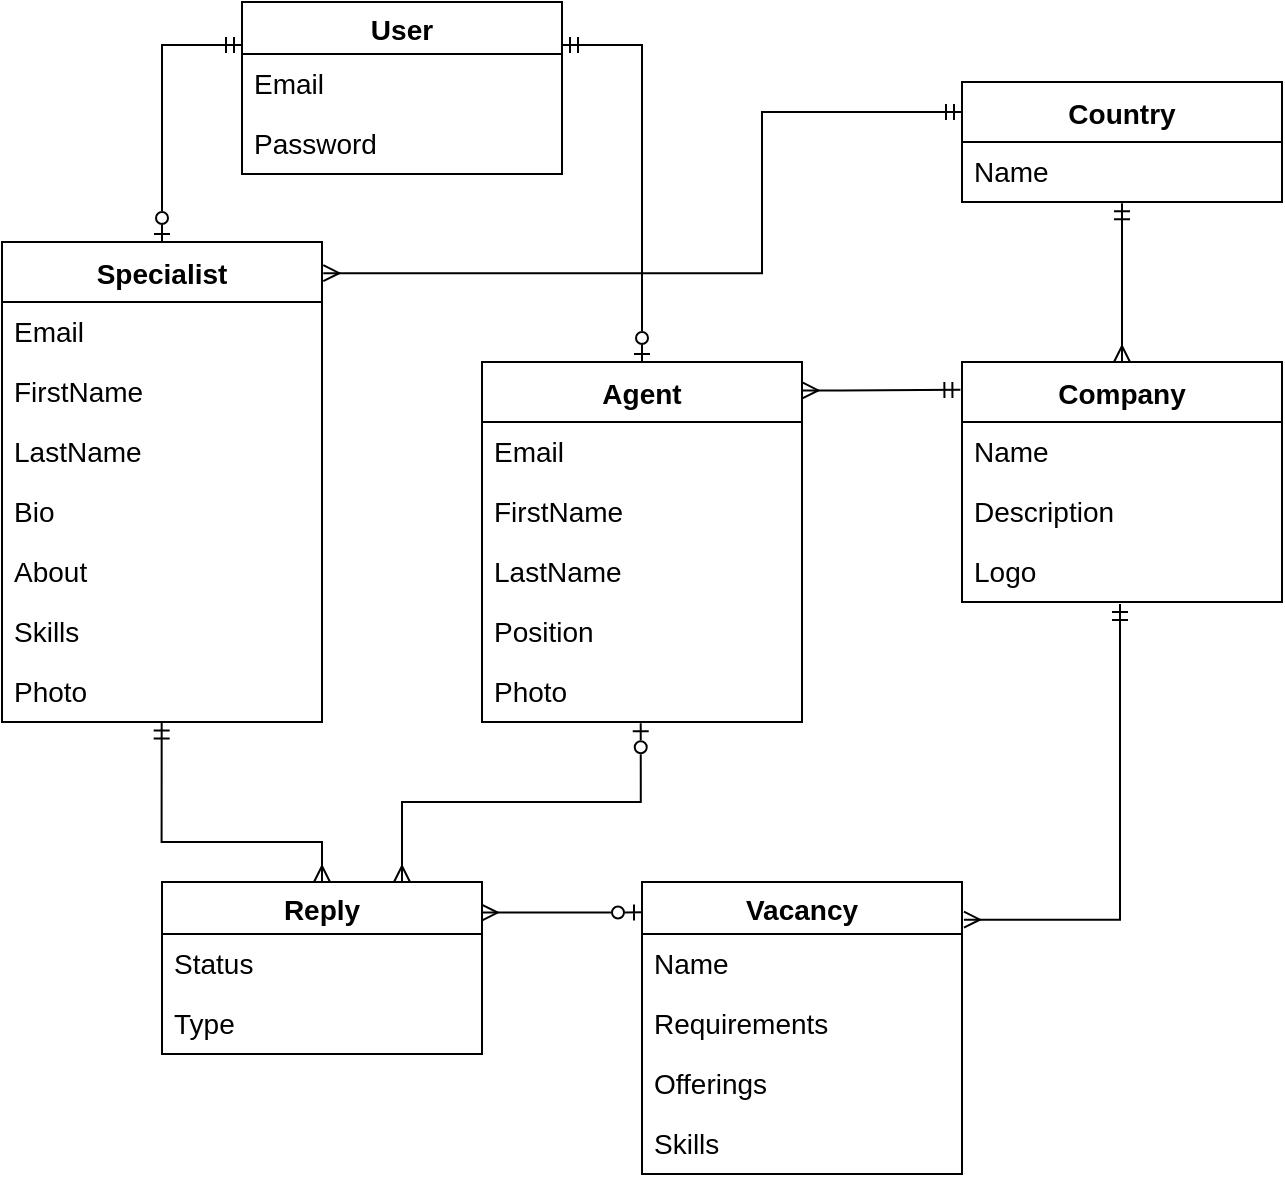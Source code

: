 <mxfile version="16.5.1" type="device"><diagram name="Domain model" id="YXOi-wtZsFI4_VUARC-P"><mxGraphModel dx="865" dy="541" grid="1" gridSize="10" guides="1" tooltips="1" connect="1" arrows="1" fold="1" page="1" pageScale="1" pageWidth="827" pageHeight="1169" math="0" shadow="0"><root><mxCell id="l5jEuY2CqsGo4Pz5yuKo-0"/><mxCell id="l5jEuY2CqsGo4Pz5yuKo-1" parent="l5jEuY2CqsGo4Pz5yuKo-0"/><mxCell id="l5jEuY2CqsGo4Pz5yuKo-2" value="Specialist" style="swimlane;fontStyle=1;childLayout=stackLayout;horizontal=1;startSize=30;horizontalStack=0;resizeParent=1;resizeParentMax=0;resizeLast=0;collapsible=1;marginBottom=0;align=center;fontSize=14;" parent="l5jEuY2CqsGo4Pz5yuKo-1" vertex="1"><mxGeometry x="80" y="160" width="160" height="240" as="geometry"/></mxCell><mxCell id="IrbtbAc2m7rtW_h-7NAO-9" value="Email" style="text;strokeColor=none;fillColor=none;spacingLeft=4;spacingRight=4;overflow=hidden;rotatable=0;points=[[0,0.5],[1,0.5]];portConstraint=eastwest;fontSize=14;" parent="l5jEuY2CqsGo4Pz5yuKo-2" vertex="1"><mxGeometry y="30" width="160" height="30" as="geometry"/></mxCell><mxCell id="IrbtbAc2m7rtW_h-7NAO-7" value="FirstName" style="text;strokeColor=none;fillColor=none;spacingLeft=4;spacingRight=4;overflow=hidden;rotatable=0;points=[[0,0.5],[1,0.5]];portConstraint=eastwest;fontSize=14;" parent="l5jEuY2CqsGo4Pz5yuKo-2" vertex="1"><mxGeometry y="60" width="160" height="30" as="geometry"/></mxCell><mxCell id="IrbtbAc2m7rtW_h-7NAO-8" value="LastName" style="text;strokeColor=none;fillColor=none;spacingLeft=4;spacingRight=4;overflow=hidden;rotatable=0;points=[[0,0.5],[1,0.5]];portConstraint=eastwest;fontSize=14;" parent="l5jEuY2CqsGo4Pz5yuKo-2" vertex="1"><mxGeometry y="90" width="160" height="30" as="geometry"/></mxCell><mxCell id="IrbtbAc2m7rtW_h-7NAO-10" value="Bio" style="text;strokeColor=none;fillColor=none;spacingLeft=4;spacingRight=4;overflow=hidden;rotatable=0;points=[[0,0.5],[1,0.5]];portConstraint=eastwest;fontSize=14;" parent="l5jEuY2CqsGo4Pz5yuKo-2" vertex="1"><mxGeometry y="120" width="160" height="30" as="geometry"/></mxCell><mxCell id="IrbtbAc2m7rtW_h-7NAO-12" value="About" style="text;strokeColor=none;fillColor=none;spacingLeft=4;spacingRight=4;overflow=hidden;rotatable=0;points=[[0,0.5],[1,0.5]];portConstraint=eastwest;fontSize=14;" parent="l5jEuY2CqsGo4Pz5yuKo-2" vertex="1"><mxGeometry y="150" width="160" height="30" as="geometry"/></mxCell><mxCell id="IrbtbAc2m7rtW_h-7NAO-11" value="Skills" style="text;strokeColor=none;fillColor=none;spacingLeft=4;spacingRight=4;overflow=hidden;rotatable=0;points=[[0,0.5],[1,0.5]];portConstraint=eastwest;fontSize=14;" parent="l5jEuY2CqsGo4Pz5yuKo-2" vertex="1"><mxGeometry y="180" width="160" height="30" as="geometry"/></mxCell><mxCell id="l5jEuY2CqsGo4Pz5yuKo-4" value="Photo" style="text;spacingLeft=4;spacingRight=4;overflow=hidden;rotatable=0;points=[[0,0.5],[1,0.5]];portConstraint=eastwest;fontSize=14;" parent="l5jEuY2CqsGo4Pz5yuKo-2" vertex="1"><mxGeometry y="210" width="160" height="30" as="geometry"/></mxCell><mxCell id="l5jEuY2CqsGo4Pz5yuKo-5" value="Agent" style="swimlane;fontStyle=1;childLayout=stackLayout;horizontal=1;startSize=30;horizontalStack=0;resizeParent=1;resizeParentMax=0;resizeLast=0;collapsible=1;marginBottom=0;align=center;fontSize=14;" parent="l5jEuY2CqsGo4Pz5yuKo-1" vertex="1"><mxGeometry x="320" y="220" width="160" height="180" as="geometry"/></mxCell><mxCell id="IrbtbAc2m7rtW_h-7NAO-19" value="Email" style="text;strokeColor=none;fillColor=none;spacingLeft=4;spacingRight=4;overflow=hidden;rotatable=0;points=[[0,0.5],[1,0.5]];portConstraint=eastwest;fontSize=14;" parent="l5jEuY2CqsGo4Pz5yuKo-5" vertex="1"><mxGeometry y="30" width="160" height="30" as="geometry"/></mxCell><mxCell id="IrbtbAc2m7rtW_h-7NAO-21" value="FirstName" style="text;strokeColor=none;fillColor=none;spacingLeft=4;spacingRight=4;overflow=hidden;rotatable=0;points=[[0,0.5],[1,0.5]];portConstraint=eastwest;fontSize=14;" parent="l5jEuY2CqsGo4Pz5yuKo-5" vertex="1"><mxGeometry y="60" width="160" height="30" as="geometry"/></mxCell><mxCell id="IrbtbAc2m7rtW_h-7NAO-20" value="LastName" style="text;strokeColor=none;fillColor=none;spacingLeft=4;spacingRight=4;overflow=hidden;rotatable=0;points=[[0,0.5],[1,0.5]];portConstraint=eastwest;fontSize=14;" parent="l5jEuY2CqsGo4Pz5yuKo-5" vertex="1"><mxGeometry y="90" width="160" height="30" as="geometry"/></mxCell><mxCell id="l5jEuY2CqsGo4Pz5yuKo-6" value="Position" style="text;spacingLeft=4;spacingRight=4;overflow=hidden;rotatable=0;points=[[0,0.5],[1,0.5]];portConstraint=eastwest;fontSize=14;" parent="l5jEuY2CqsGo4Pz5yuKo-5" vertex="1"><mxGeometry y="120" width="160" height="30" as="geometry"/></mxCell><mxCell id="IrbtbAc2m7rtW_h-7NAO-22" value="Photo" style="text;spacingLeft=4;spacingRight=4;overflow=hidden;rotatable=0;points=[[0,0.5],[1,0.5]];portConstraint=eastwest;fontSize=14;" parent="l5jEuY2CqsGo4Pz5yuKo-5" vertex="1"><mxGeometry y="150" width="160" height="30" as="geometry"/></mxCell><mxCell id="l5jEuY2CqsGo4Pz5yuKo-7" value="User" style="swimlane;fontStyle=1;childLayout=stackLayout;horizontal=1;startSize=26;horizontalStack=0;resizeParent=1;resizeParentMax=0;resizeLast=0;collapsible=1;marginBottom=0;align=center;fontSize=14;" parent="l5jEuY2CqsGo4Pz5yuKo-1" vertex="1"><mxGeometry x="200" y="40" width="160" height="86" as="geometry"/></mxCell><mxCell id="l5jEuY2CqsGo4Pz5yuKo-8" value="Email" style="text;spacingLeft=4;spacingRight=4;overflow=hidden;rotatable=0;points=[[0,0.5],[1,0.5]];portConstraint=eastwest;fontSize=14;" parent="l5jEuY2CqsGo4Pz5yuKo-7" vertex="1"><mxGeometry y="26" width="160" height="30" as="geometry"/></mxCell><mxCell id="l5jEuY2CqsGo4Pz5yuKo-9" value="Password" style="text;spacingLeft=4;spacingRight=4;overflow=hidden;rotatable=0;points=[[0,0.5],[1,0.5]];portConstraint=eastwest;fontSize=14;" parent="l5jEuY2CqsGo4Pz5yuKo-7" vertex="1"><mxGeometry y="56" width="160" height="30" as="geometry"/></mxCell><mxCell id="l5jEuY2CqsGo4Pz5yuKo-18" value="Company" style="swimlane;fontStyle=1;childLayout=stackLayout;horizontal=1;startSize=30;horizontalStack=0;resizeParent=1;resizeParentMax=0;resizeLast=0;collapsible=1;marginBottom=0;align=center;fontSize=14;" parent="l5jEuY2CqsGo4Pz5yuKo-1" vertex="1"><mxGeometry x="560" y="220" width="160" height="120" as="geometry"/></mxCell><mxCell id="l5jEuY2CqsGo4Pz5yuKo-19" value="Name" style="text;spacingLeft=4;spacingRight=4;overflow=hidden;rotatable=0;points=[[0,0.5],[1,0.5]];portConstraint=eastwest;fontSize=14;" parent="l5jEuY2CqsGo4Pz5yuKo-18" vertex="1"><mxGeometry y="30" width="160" height="30" as="geometry"/></mxCell><mxCell id="l5jEuY2CqsGo4Pz5yuKo-20" value="Description" style="text;spacingLeft=4;spacingRight=4;overflow=hidden;rotatable=0;points=[[0,0.5],[1,0.5]];portConstraint=eastwest;fontSize=14;" parent="l5jEuY2CqsGo4Pz5yuKo-18" vertex="1"><mxGeometry y="60" width="160" height="30" as="geometry"/></mxCell><mxCell id="OXKEfDwxC_VXaO8mo_x9-0" value="Logo" style="text;spacingLeft=4;spacingRight=4;overflow=hidden;rotatable=0;points=[[0,0.5],[1,0.5]];portConstraint=eastwest;fontSize=14;" parent="l5jEuY2CqsGo4Pz5yuKo-18" vertex="1"><mxGeometry y="90" width="160" height="30" as="geometry"/></mxCell><mxCell id="l5jEuY2CqsGo4Pz5yuKo-24" value="Vacancy" style="swimlane;fontStyle=1;childLayout=stackLayout;horizontal=1;startSize=26;horizontalStack=0;resizeParent=1;resizeParentMax=0;resizeLast=0;collapsible=1;marginBottom=0;align=center;fontSize=14;swimlaneFillColor=none;" parent="l5jEuY2CqsGo4Pz5yuKo-1" vertex="1"><mxGeometry x="400" y="480" width="160" height="146" as="geometry"/></mxCell><mxCell id="l5jEuY2CqsGo4Pz5yuKo-25" value="Name" style="text;spacingLeft=4;spacingRight=4;overflow=hidden;rotatable=0;points=[[0,0.5],[1,0.5]];portConstraint=eastwest;fontSize=14;swimlaneFillColor=none;" parent="l5jEuY2CqsGo4Pz5yuKo-24" vertex="1"><mxGeometry y="26" width="160" height="30" as="geometry"/></mxCell><mxCell id="l5jEuY2CqsGo4Pz5yuKo-27" value="Requirements" style="text;spacingLeft=4;spacingRight=4;overflow=hidden;rotatable=0;points=[[0,0.5],[1,0.5]];portConstraint=eastwest;fontSize=14;swimlaneFillColor=none;" parent="l5jEuY2CqsGo4Pz5yuKo-24" vertex="1"><mxGeometry y="56" width="160" height="30" as="geometry"/></mxCell><mxCell id="l5jEuY2CqsGo4Pz5yuKo-26" value="Offerings" style="text;spacingLeft=4;spacingRight=4;overflow=hidden;rotatable=0;points=[[0,0.5],[1,0.5]];portConstraint=eastwest;fontSize=14;swimlaneFillColor=none;" parent="l5jEuY2CqsGo4Pz5yuKo-24" vertex="1"><mxGeometry y="86" width="160" height="30" as="geometry"/></mxCell><mxCell id="SLmTGPwf9u12vQ6CkBJE-0" value="Skills" style="text;spacingLeft=4;spacingRight=4;overflow=hidden;rotatable=0;points=[[0,0.5],[1,0.5]];portConstraint=eastwest;fontSize=14;swimlaneFillColor=none;" vertex="1" parent="l5jEuY2CqsGo4Pz5yuKo-24"><mxGeometry y="116" width="160" height="30" as="geometry"/></mxCell><mxCell id="l5jEuY2CqsGo4Pz5yuKo-30" value="" style="edgeStyle=elbowEdgeStyle;fontSize=14;html=1;endArrow=ERmandOne;startArrow=ERmany;rounded=0;exitX=1.006;exitY=0.129;exitDx=0;exitDy=0;exitPerimeter=0;startFill=0;endFill=0;entryX=0.494;entryY=1.033;entryDx=0;entryDy=0;entryPerimeter=0;" parent="l5jEuY2CqsGo4Pz5yuKo-1" source="l5jEuY2CqsGo4Pz5yuKo-24" target="OXKEfDwxC_VXaO8mo_x9-0" edge="1"><mxGeometry width="100" height="100" relative="1" as="geometry"><mxPoint x="120" y="363" as="sourcePoint"/><mxPoint x="490" y="339" as="targetPoint"/><Array as="points"><mxPoint x="639" y="440"/></Array></mxGeometry></mxCell><mxCell id="l5jEuY2CqsGo4Pz5yuKo-33" value="Reply" style="swimlane;fontStyle=1;childLayout=stackLayout;horizontal=1;startSize=26;horizontalStack=0;resizeParent=1;resizeParentMax=0;resizeLast=0;collapsible=1;marginBottom=0;align=center;fontSize=14;" parent="l5jEuY2CqsGo4Pz5yuKo-1" vertex="1"><mxGeometry x="160" y="480" width="160" height="86" as="geometry"/></mxCell><mxCell id="l5jEuY2CqsGo4Pz5yuKo-35" value="Status" style="text;spacingLeft=4;spacingRight=4;overflow=hidden;rotatable=0;points=[[0,0.5],[1,0.5]];portConstraint=eastwest;fontSize=14;" parent="l5jEuY2CqsGo4Pz5yuKo-33" vertex="1"><mxGeometry y="26" width="160" height="30" as="geometry"/></mxCell><mxCell id="l5jEuY2CqsGo4Pz5yuKo-36" value="Type" style="text;spacingLeft=4;spacingRight=4;overflow=hidden;rotatable=0;points=[[0,0.5],[1,0.5]];portConstraint=eastwest;fontSize=14;" parent="l5jEuY2CqsGo4Pz5yuKo-33" vertex="1"><mxGeometry y="56" width="160" height="30" as="geometry"/></mxCell><mxCell id="l5jEuY2CqsGo4Pz5yuKo-37" value="" style="endArrow=ERmandOne;html=1;rounded=0;exitX=0.5;exitY=0;exitDx=0;exitDy=0;edgeStyle=elbowEdgeStyle;startArrow=ERzeroToOne;startFill=0;endFill=0;entryX=0;entryY=0.25;entryDx=0;entryDy=0;fontSize=14;" parent="l5jEuY2CqsGo4Pz5yuKo-1" source="l5jEuY2CqsGo4Pz5yuKo-2" target="l5jEuY2CqsGo4Pz5yuKo-7" edge="1"><mxGeometry width="50" height="50" relative="1" as="geometry"><mxPoint x="100" y="200" as="sourcePoint"/><mxPoint x="190" y="57" as="targetPoint"/><Array as="points"><mxPoint x="160" y="110"/></Array></mxGeometry></mxCell><mxCell id="l5jEuY2CqsGo4Pz5yuKo-38" value="" style="endArrow=ERmandOne;html=1;rounded=0;entryX=1;entryY=0.25;entryDx=0;entryDy=0;exitX=0.5;exitY=0;exitDx=0;exitDy=0;edgeStyle=elbowEdgeStyle;startArrow=ERzeroToOne;startFill=0;endFill=0;fontSize=14;" parent="l5jEuY2CqsGo4Pz5yuKo-1" source="l5jEuY2CqsGo4Pz5yuKo-5" target="l5jEuY2CqsGo4Pz5yuKo-7" edge="1"><mxGeometry width="50" height="50" relative="1" as="geometry"><mxPoint x="418.4" y="322.7" as="sourcePoint"/><mxPoint x="460.0" y="70.004" as="targetPoint"/><Array as="points"><mxPoint x="400" y="170"/></Array></mxGeometry></mxCell><mxCell id="l5jEuY2CqsGo4Pz5yuKo-39" value="" style="endArrow=ERmandOne;html=1;rounded=0;entryX=-0.005;entryY=0.116;entryDx=0;entryDy=0;startArrow=ERmany;startFill=0;endFill=0;fontSize=14;edgeStyle=orthogonalEdgeStyle;exitX=1.001;exitY=0.079;exitDx=0;exitDy=0;exitPerimeter=0;entryPerimeter=0;" parent="l5jEuY2CqsGo4Pz5yuKo-1" source="l5jEuY2CqsGo4Pz5yuKo-5" target="l5jEuY2CqsGo4Pz5yuKo-18" edge="1"><mxGeometry width="50" height="50" relative="1" as="geometry"><mxPoint x="560" y="220" as="sourcePoint"/><mxPoint x="610" y="170" as="targetPoint"/><Array as="points"><mxPoint x="500" y="234"/><mxPoint x="559" y="234"/></Array></mxGeometry></mxCell><mxCell id="IrbtbAc2m7rtW_h-7NAO-13" value="Country" style="swimlane;fontStyle=1;childLayout=stackLayout;horizontal=1;startSize=30;horizontalStack=0;resizeParent=1;resizeParentMax=0;resizeLast=0;collapsible=1;marginBottom=0;align=center;fontSize=14;" parent="l5jEuY2CqsGo4Pz5yuKo-1" vertex="1"><mxGeometry x="560" y="80" width="160" height="60" as="geometry"/></mxCell><mxCell id="IrbtbAc2m7rtW_h-7NAO-14" value="Name" style="text;spacingLeft=4;spacingRight=4;overflow=hidden;rotatable=0;points=[[0,0.5],[1,0.5]];portConstraint=eastwest;fontSize=14;" parent="IrbtbAc2m7rtW_h-7NAO-13" vertex="1"><mxGeometry y="30" width="160" height="30" as="geometry"/></mxCell><mxCell id="IrbtbAc2m7rtW_h-7NAO-16" value="" style="endArrow=ERmandOne;html=1;rounded=0;edgeStyle=orthogonalEdgeStyle;exitX=1.004;exitY=0.065;exitDx=0;exitDy=0;exitPerimeter=0;entryX=0;entryY=0.25;entryDx=0;entryDy=0;startArrow=ERmany;startFill=0;endFill=0;" parent="l5jEuY2CqsGo4Pz5yuKo-1" source="l5jEuY2CqsGo4Pz5yuKo-2" target="IrbtbAc2m7rtW_h-7NAO-13" edge="1"><mxGeometry width="50" height="50" relative="1" as="geometry"><mxPoint x="510" y="260" as="sourcePoint"/><mxPoint x="560" y="210" as="targetPoint"/><Array as="points"><mxPoint x="460" y="176"/><mxPoint x="460" y="95"/></Array></mxGeometry></mxCell><mxCell id="IrbtbAc2m7rtW_h-7NAO-23" value="" style="endArrow=ERmandOne;html=1;rounded=0;edgeStyle=orthogonalEdgeStyle;exitX=0.5;exitY=0;exitDx=0;exitDy=0;entryX=0.5;entryY=1.021;entryDx=0;entryDy=0;entryPerimeter=0;startArrow=ERmany;startFill=0;endFill=0;" parent="l5jEuY2CqsGo4Pz5yuKo-1" source="l5jEuY2CqsGo4Pz5yuKo-18" target="IrbtbAc2m7rtW_h-7NAO-14" edge="1"><mxGeometry width="50" height="50" relative="1" as="geometry"><mxPoint x="252.88" y="185.6" as="sourcePoint"/><mxPoint x="560" y="105" as="targetPoint"/></mxGeometry></mxCell><mxCell id="IrbtbAc2m7rtW_h-7NAO-25" value="" style="endArrow=ERmandOne;html=1;rounded=0;fontSize=14;edgeStyle=orthogonalEdgeStyle;entryX=0.499;entryY=1.008;entryDx=0;entryDy=0;entryPerimeter=0;exitX=0.5;exitY=0;exitDx=0;exitDy=0;startArrow=ERmany;startFill=0;endFill=0;" parent="l5jEuY2CqsGo4Pz5yuKo-1" source="l5jEuY2CqsGo4Pz5yuKo-33" target="l5jEuY2CqsGo4Pz5yuKo-4" edge="1"><mxGeometry width="50" height="50" relative="1" as="geometry"><mxPoint x="180" y="500" as="sourcePoint"/><mxPoint x="230" y="450" as="targetPoint"/><Array as="points"><mxPoint x="160" y="460"/></Array></mxGeometry></mxCell><mxCell id="IrbtbAc2m7rtW_h-7NAO-26" value="" style="endArrow=ERmany;html=1;rounded=0;fontSize=14;edgeStyle=orthogonalEdgeStyle;entryX=0.75;entryY=0;entryDx=0;entryDy=0;exitX=0.496;exitY=1.02;exitDx=0;exitDy=0;exitPerimeter=0;endFill=0;startArrow=ERzeroToOne;startFill=0;" parent="l5jEuY2CqsGo4Pz5yuKo-1" source="IrbtbAc2m7rtW_h-7NAO-22" target="l5jEuY2CqsGo4Pz5yuKo-33" edge="1"><mxGeometry width="50" height="50" relative="1" as="geometry"><mxPoint x="170" y="530" as="sourcePoint"/><mxPoint x="169.84" y="410.24" as="targetPoint"/></mxGeometry></mxCell><mxCell id="IrbtbAc2m7rtW_h-7NAO-27" value="" style="endArrow=ERzeroToOne;html=1;rounded=0;fontSize=14;edgeStyle=elbowEdgeStyle;startArrow=ERmany;startFill=0;endFill=0;entryX=0;entryY=0.104;entryDx=0;entryDy=0;entryPerimeter=0;exitX=0.999;exitY=0.178;exitDx=0;exitDy=0;exitPerimeter=0;" parent="l5jEuY2CqsGo4Pz5yuKo-1" source="l5jEuY2CqsGo4Pz5yuKo-33" target="l5jEuY2CqsGo4Pz5yuKo-24" edge="1"><mxGeometry width="50" height="50" relative="1" as="geometry"><mxPoint x="320" y="488" as="sourcePoint"/><mxPoint x="380" y="500" as="targetPoint"/></mxGeometry></mxCell></root></mxGraphModel></diagram></mxfile>